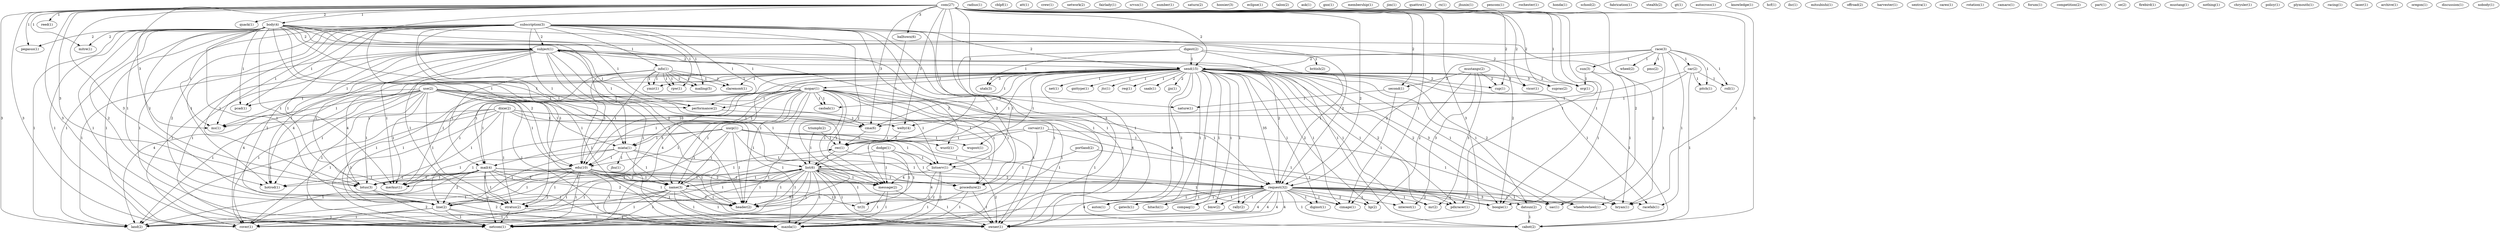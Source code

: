 digraph G {
  com [ label="com(27)" ];
  balltown [ label="balltown(6)" ];
  second [ label="second(1)" ];
  body [ label="body(4)" ];
  mitre [ label="mitre(1)" ];
  reed [ label="reed(1)" ];
  pegasus [ label="pegasus(1)" ];
  nature [ label="nature(1)" ];
  welty [ label="welty(4)" ];
  ms [ label="ms(1)" ];
  quack [ label="quack(1)" ];
  send [ label="send(15)" ];
  cma [ label="cma(6)" ];
  cup [ label="cup(1)" ];
  vicor [ label="vicor(1)" ];
  edu [ label="edu(10)" ];
  supras [ label="supras(2)" ];
  org [ label="org(1)" ];
  lotus [ label="lotus(3)" ];
  request [ label="request(32)" ];
  stratus [ label="stratus(2)" ];
  rover [ label="rover(1)" ];
  land [ label="land(2)" ];
  rec [ label="rec(1)" ];
  boogie [ label="boogie(1)" ];
  sac [ label="sac(1)" ];
  cimage [ label="cimage(1)" ];
  cabot [ label="cabot(2)" ];
  bryan [ label="bryan(1)" ];
  netcom [ label="netcom(1)" ];
  pdxracer [ label="pdxracer(1)" ];
  owner [ label="owner(1)" ];
  mazda [ label="mazda(1)" ];
  radius [ label="radius(1)" ];
  cblpf [ label="cblpf(1)" ];
  att [ label="att(1)" ];
  crew [ label="crew(1)" ];
  network [ label="network(2)" ];
  fairlady [ label="fairlady(1)" ];
  srvsn [ label="srvsn(1)" ];
  mustangs [ label="mustangs(2)" ];
  interest [ label="interest(1)" ];
  mr [ label="mr(2)" ];
  hp [ label="hp(2)" ];
  number [ label="number(1)" ];
  saturn [ label="saturn(2)" ];
  info [ label="info(1)" ];
  mailing [ label="mailing(5)" ];
  claremont [ label="claremont(1)" ];
  ymir [ label="ymir(1)" ];
  mail [ label="mail(4)" ];
  rpw [ label="rpw(1)" ];
  dixie [ label="dixie(2)" ];
  hoosier [ label="hoosier(3)" ];
  eclipse [ label="eclipse(1)" ];
  pcad [ label="pcad(1)" ];
  subject [ label="subject(1)" ];
  performance [ label="performance(2)" ];
  miata [ label="miata(1)" ];
  merkur [ label="merkur(1)" ];
  hotrod [ label="hotrod(1)" ];
  name [ label="name(3)" ];
  line [ label="line(2)" ];
  header [ label="header(2)" ];
  talon [ label="talon(2)" ];
  ask [ label="ask(1)" ];
  race [ label="race(3)" ];
  pms [ label="pms(2)" ];
  wheel [ label="wheel(2)" ];
  car [ label="car(2)" ];
  sun [ label="sun(3)" ];
  roll [ label="roll(1)" ];
  pitch [ label="pitch(1)" ];
  wheeltowheel [ label="wheeltowheel(1)" ];
  racefab [ label="racefab(1)" ];
  gnx [ label="gnx(1)" ];
  membership [ label="membership(1)" ];
  jim [ label="jim(1)" ];
  use [ label="use(2)" ];
  list [ label="list(1)" ];
  list [ label="list(6)" ];
  subscription [ label="subscription(3)" ];
  info [ label="info(1)" ];
  procedure [ label="procedure(2)" ];
  message [ label="message(2)" ];
  quattro [ label="quattro(1)" ];
  rx [ label="rx(1)" ];
  jhunix [ label="jhunix(1)" ];
  pencom [ label="pencom(1)" ];
  rochester [ label="rochester(1)" ];
  honda [ label="honda(1)" ];
  mopar [ label="mopar(1)" ];
  casbah [ label="casbah(1)" ];
  listserv [ label="listserv(1)" ];
  school [ label="school(2)" ];
  fabrication [ label="fabrication(1)" ];
  stealth [ label="stealth(2)" ];
  gt [ label="gt(1)" ];
  autocross [ label="autocross(1)" ];
  digest [ label="digest(2)" ];
  british [ label="british(2)" ];
  utah [ label="utah(3)" ];
  knowledge [ label="knowledge(1)" ];
  hcf [ label="hcf(1)" ];
  ihc [ label="ihc(1)" ];
  uucp [ label="uucp(1)" ];
  wustl [ label="wustl(1)" ];
  wupost [ label="wupost(1)" ];
  mitsubishi [ label="mitsubishi(1)" ];
  offroad [ label="offroad(2)" ];
  net [ label="net(1)" ];
  gnttype [ label="gnttype(1)" ];
  mopar [ label="mopar(1)" ];
  jtc [ label="jtc(1)" ];
  compaq [ label="compaq(1)" ];
  bmw [ label="bmw(2)" ];
  req [ label="req(1)" ];
  rally [ label="rally(2)" ];
  diginst [ label="diginst(1)" ];
  saab [ label="saab(1)" ];
  datsun [ label="datsun(2)" ];
  jjn [ label="jjn(1)" ];
  gatech [ label="gatech(1)" ];
  autox [ label="autox(1)" ];
  hitachi [ label="hitachi(1)" ];
  harvester [ label="harvester(1)" ];
  jhu [ label="jhu(1)" ];
  sentra [ label="sentra(1)" ];
  cares [ label="cares(1)" ];
  rotation [ label="rotation(1)" ];
  camaro [ label="camaro(1)" ];
  forum [ label="forum(1)" ];
  competition [ label="competition(2)" ];
  part [ label="part(1)" ];
  se [ label="se(2)" ];
  firebird [ label="firebird(1)" ];
  mustang [ label="mustang(1)" ];
  nothing [ label="nothing(1)" ];
  chrysler [ label="chrysler(1)" ];
  tr [ label="tr(3)" ];
  dodge [ label="dodge(1)" ];
  policy [ label="policy(1)" ];
  plymouth [ label="plymouth(1)" ];
  racing [ label="racing(1)" ];
  triumph [ label="triumph(2)" ];
  corvair [ label="corvair(1)" ];
  laser [ label="laser(1)" ];
  archive [ label="archive(1)" ];
  oregon [ label="oregon(1)" ];
  discussion [ label="discussion(1)" ];
  portland [ label="portland(2)" ];
  nobody [ label="nobody(1)" ];
  com -> balltown [ label="3" ];
  com -> second [ label="2" ];
  com -> body [ label="1" ];
  com -> mitre [ label="1" ];
  com -> reed [ label="1" ];
  com -> pegasus [ label="1" ];
  com -> nature [ label="1" ];
  com -> welty [ label="3" ];
  com -> ms [ label="3" ];
  com -> quack [ label="2" ];
  com -> send [ label="2" ];
  com -> cma [ label="3" ];
  com -> cup [ label="2" ];
  com -> vicor [ label="2" ];
  com -> edu [ label="1" ];
  com -> supras [ label="2" ];
  com -> org [ label="1" ];
  com -> lotus [ label="3" ];
  com -> request [ label="2" ];
  com -> stratus [ label="3" ];
  com -> rover [ label="3" ];
  com -> land [ label="3" ];
  com -> rec [ label="1" ];
  com -> boogie [ label="1" ];
  com -> sac [ label="2" ];
  com -> cimage [ label="1" ];
  com -> cabot [ label="3" ];
  com -> bryan [ label="1" ];
  com -> netcom [ label="3" ];
  com -> pdxracer [ label="1" ];
  com -> owner [ label="3" ];
  com -> mazda [ label="3" ];
  balltown -> rec [ label="1" ];
  mustangs -> second [ label="3" ];
  mustangs -> cup [ label="2" ];
  mustangs -> interest [ label="3" ];
  mustangs -> mr [ label="3" ];
  mustangs -> hp [ label="2" ];
  info -> mailing [ label="1" ];
  info -> claremont [ label="1" ];
  info -> ymir [ label="1" ];
  info -> mail [ label="1" ];
  info -> edu [ label="1" ];
  info -> rpw [ label="1" ];
  second -> nature [ label="1" ];
  second -> cimage [ label="1" ];
  dixie -> welty [ label="1" ];
  dixie -> ms [ label="1" ];
  dixie -> cma [ label="1" ];
  dixie -> lotus [ label="1" ];
  dixie -> stratus [ label="1" ];
  dixie -> rover [ label="1" ];
  dixie -> land [ label="1" ];
  dixie -> cabot [ label="1" ];
  dixie -> netcom [ label="1" ];
  dixie -> owner [ label="1" ];
  dixie -> mazda [ label="1" ];
  body -> mitre [ label="2" ];
  body -> pcad [ label="1" ];
  body -> pegasus [ label="2" ];
  body -> subject [ label="2" ];
  body -> ms [ label="1" ];
  body -> performance [ label="1" ];
  body -> miata [ label="1" ];
  body -> merkur [ label="1" ];
  body -> org [ label="2" ];
  body -> hotrod [ label="1" ];
  body -> lotus [ label="1" ];
  body -> stratus [ label="1" ];
  body -> name [ label="2" ];
  body -> line [ label="2" ];
  body -> rover [ label="1" ];
  body -> land [ label="1" ];
  body -> boogie [ label="2" ];
  body -> bryan [ label="2" ];
  body -> netcom [ label="1" ];
  body -> owner [ label="1" ];
  body -> mazda [ label="1" ];
  body -> header [ label="2" ];
  race -> pms [ label="1" ];
  race -> wheel [ label="1" ];
  race -> car [ label="1" ];
  race -> sun [ label="1" ];
  race -> send [ label="2" ];
  race -> roll [ label="1" ];
  race -> request [ label="2" ];
  race -> pitch [ label="1" ];
  race -> wheeltowheel [ label="1" ];
  race -> racefab [ label="1" ];
  use -> pcad [ label="1" ];
  use -> ms [ label="1" ];
  use -> performance [ label="1" ];
  use -> miata [ label="1" ];
  use -> merkur [ label="1" ];
  use -> edu [ label="1" ];
  use -> hotrod [ label="1" ];
  use -> list [ label="1" ];
  use -> lotus [ label="1" ];
  use -> stratus [ label="1" ];
  use -> rover [ label="1" ];
  use -> land [ label="1" ];
  use -> netcom [ label="1" ];
  use -> list [ label="1" ];
  use -> owner [ label="1" ];
  use -> mazda [ label="1" ];
  subscription -> pcad [ label="1" ];
  subscription -> subject [ label="2" ];
  subscription -> ms [ label="1" ];
  subscription -> performance [ label="1" ];
  subscription -> info [ label="1" ];
  subscription -> mailing [ label="1" ];
  subscription -> send [ label="2" ];
  subscription -> miata [ label="1" ];
  subscription -> merkur [ label="1" ];
  subscription -> edu [ label="1" ];
  subscription -> hotrod [ label="1" ];
  subscription -> rpw [ label="1" ];
  subscription -> lotus [ label="1" ];
  subscription -> request [ label="2" ];
  subscription -> stratus [ label="1" ];
  subscription -> line [ label="2" ];
  subscription -> rover [ label="1" ];
  subscription -> land [ label="1" ];
  subscription -> procedure [ label="2" ];
  subscription -> message [ label="2" ];
  subscription -> netcom [ label="1" ];
  subscription -> owner [ label="1" ];
  subscription -> mazda [ label="1" ];
  subscription -> header [ label="2" ];
  car -> welty [ label="1" ];
  car -> cma [ label="1" ];
  car -> roll [ label="1" ];
  car -> pitch [ label="1" ];
  car -> cabot [ label="1" ];
  sun -> org [ label="1" ];
  sun -> boogie [ label="1" ];
  sun -> bryan [ label="1" ];
  mopar -> subject [ label="1" ];
  mopar -> performance [ label="1" ];
  mopar -> miata [ label="1" ];
  mopar -> mail [ label="1" ];
  mopar -> merkur [ label="1" ];
  mopar -> edu [ label="1" ];
  mopar -> casbah [ label="1" ];
  mopar -> request [ label="1" ];
  mopar -> name [ label="1" ];
  mopar -> line [ label="1" ];
  mopar -> procedure [ label="1" ];
  mopar -> listserv [ label="1" ];
  mopar -> message [ label="1" ];
  mopar -> header [ label="1" ];
  welty -> rec [ label="2" ];
  subject -> ms [ label="1" ];
  subject -> performance [ label="1" ];
  subject -> send [ label="2" ];
  subject -> cma [ label="1" ];
  subject -> merkur [ label="1" ];
  subject -> hotrod [ label="1" ];
  subject -> lotus [ label="1" ];
  subject -> request [ label="2" ];
  subject -> stratus [ label="1" ];
  subject -> line [ label="2" ];
  subject -> rover [ label="1" ];
  subject -> land [ label="1" ];
  subject -> rec [ label="1" ];
  subject -> cabot [ label="1" ];
  subject -> netcom [ label="1" ];
  subject -> owner [ label="1" ];
  subject -> mazda [ label="1" ];
  subject -> header [ label="2" ];
  performance -> cma [ label="1" ];
  info -> mailing [ label="1" ];
  info -> claremont [ label="1" ];
  info -> ymir [ label="1" ];
  info -> mail [ label="1" ];
  info -> edu [ label="1" ];
  info -> rpw [ label="1" ];
  digest -> british [ label="1" ];
  digest -> send [ label="1" ];
  digest -> utah [ label="1" ];
  digest -> request [ label="1" ];
  digest -> listserv [ label="1" ];
  uucp -> miata [ label="1" ];
  uucp -> mail [ label="1" ];
  uucp -> merkur [ label="1" ];
  uucp -> edu [ label="1" ];
  uucp -> wustl [ label="1" ];
  uucp -> request [ label="1" ];
  uucp -> wupost [ label="1" ];
  uucp -> name [ label="1" ];
  uucp -> line [ label="1" ];
  uucp -> procedure [ label="1" ];
  uucp -> listserv [ label="1" ];
  uucp -> message [ label="1" ];
  uucp -> header [ label="1" ];
  send -> claremont [ label="1" ];
  send -> ymir [ label="1" ];
  send -> cma [ label="5" ];
  send -> net [ label="1" ];
  send -> merkur [ label="1" ];
  send -> gnttype [ label="1" ];
  send -> cup [ label="2" ];
  send -> vicor [ label="3" ];
  send -> edu [ label="10" ];
  send -> supras [ label="3" ];
  send -> wustl [ label="1" ];
  send -> org [ label="2" ];
  send -> mopar [ label="1" ];
  send -> jtc [ label="1" ];
  send -> hotrod [ label="4" ];
  send -> utah [ label="3" ];
  send -> casbah [ label="1" ];
  send -> lotus [ label="4" ];
  send -> request [ label="35" ];
  send -> wupost [ label="1" ];
  send -> stratus [ label="5" ];
  send -> compaq [ label="1" ];
  send -> bmw [ label="1" ];
  send -> req [ label="1" ];
  send -> rally [ label="1" ];
  send -> rover [ label="4" ];
  send -> land [ label="4" ];
  send -> interest [ label="1" ];
  send -> diginst [ label="1" ];
  send -> saab [ label="2" ];
  send -> datsun [ label="1" ];
  send -> boogie [ label="2" ];
  send -> sac [ label="3" ];
  send -> mr [ label="1" ];
  send -> jjn [ label="2" ];
  send -> wheeltowheel [ label="1" ];
  send -> hp [ label="2" ];
  send -> cimage [ label="1" ];
  send -> gatech [ label="1" ];
  send -> cabot [ label="1" ];
  send -> bryan [ label="2" ];
  send -> netcom [ label="4" ];
  send -> autox [ label="1" ];
  send -> pdxracer [ label="2" ];
  send -> racefab [ label="1" ];
  send -> owner [ label="4" ];
  send -> hitachi [ label="1" ];
  send -> mazda [ label="4" ];
  miata -> jhu [ label="1" ];
  miata -> merkur [ label="1" ];
  miata -> edu [ label="1" ];
  miata -> request [ label="1" ];
  miata -> name [ label="1" ];
  miata -> line [ label="1" ];
  miata -> header [ label="1" ];
  mail -> merkur [ label="1" ];
  mail -> hotrod [ label="1" ];
  mail -> lotus [ label="1" ];
  mail -> request [ label="2" ];
  mail -> stratus [ label="1" ];
  mail -> name [ label="2" ];
  mail -> line [ label="2" ];
  mail -> rover [ label="1" ];
  mail -> land [ label="1" ];
  mail -> message [ label="2" ];
  mail -> netcom [ label="1" ];
  mail -> owner [ label="1" ];
  mail -> mazda [ label="1" ];
  mail -> header [ label="2" ];
  cma -> rec [ label="1" ];
  edu -> hotrod [ label="1" ];
  edu -> lotus [ label="1" ];
  edu -> request [ label="1" ];
  edu -> stratus [ label="1" ];
  edu -> name [ label="1" ];
  edu -> line [ label="1" ];
  edu -> rover [ label="1" ];
  edu -> land [ label="1" ];
  edu -> message [ label="1" ];
  edu -> netcom [ label="1" ];
  edu -> owner [ label="1" ];
  edu -> mazda [ label="1" ];
  edu -> header [ label="1" ];
  mopar -> casbah [ label="1" ];
  mopar -> request [ label="1" ];
  mopar -> name [ label="1" ];
  mopar -> line [ label="1" ];
  mopar -> procedure [ label="1" ];
  mopar -> listserv [ label="1" ];
  mopar -> message [ label="1" ];
  mopar -> header [ label="1" ];
  list -> lotus [ label="1" ];
  list -> request [ label="2" ];
  list -> stratus [ label="1" ];
  list -> name [ label="1" ];
  list -> line [ label="1" ];
  list -> rover [ label="1" ];
  list -> land [ label="1" ];
  list -> procedure [ label="1" ];
  list -> cimage [ label="1" ];
  list -> message [ label="1" ];
  list -> netcom [ label="1" ];
  list -> owner [ label="1" ];
  list -> mazda [ label="1" ];
  list -> header [ label="1" ];
  lotus -> netcom [ label="2" ];
  lotus -> mazda [ label="2" ];
  request -> stratus [ label="5" ];
  request -> compaq [ label="1" ];
  request -> bmw [ label="1" ];
  request -> rally [ label="1" ];
  request -> rover [ label="4" ];
  request -> land [ label="4" ];
  request -> interest [ label="1" ];
  request -> diginst [ label="1" ];
  request -> datsun [ label="1" ];
  request -> boogie [ label="1" ];
  request -> sac [ label="3" ];
  request -> mr [ label="1" ];
  request -> wheeltowheel [ label="1" ];
  request -> hp [ label="2" ];
  request -> cimage [ label="1" ];
  request -> gatech [ label="1" ];
  request -> cabot [ label="1" ];
  request -> bryan [ label="1" ];
  request -> netcom [ label="4" ];
  request -> autox [ label="1" ];
  request -> pdxracer [ label="2" ];
  request -> racefab [ label="1" ];
  request -> owner [ label="4" ];
  request -> hitachi [ label="1" ];
  request -> mazda [ label="4" ];
  stratus -> netcom [ label="1" ];
  stratus -> mazda [ label="1" ];
  name -> line [ label="2" ];
  name -> rover [ label="1" ];
  name -> land [ label="1" ];
  name -> rec [ label="1" ];
  name -> tr [ label="1" ];
  name -> netcom [ label="1" ];
  name -> list [ label="1" ];
  name -> owner [ label="1" ];
  name -> mazda [ label="1" ];
  name -> header [ label="2" ];
  dodge -> line [ label="1" ];
  dodge -> procedure [ label="1" ];
  dodge -> listserv [ label="1" ];
  dodge -> message [ label="1" ];
  dodge -> header [ label="1" ];
  line -> rover [ label="1" ];
  line -> land [ label="1" ];
  line -> netcom [ label="1" ];
  line -> owner [ label="1" ];
  line -> mazda [ label="1" ];
  procedure -> netcom [ label="1" ];
  procedure -> owner [ label="1" ];
  procedure -> mazda [ label="1" ];
  triumph -> rec [ label="1" ];
  triumph -> list [ label="1" ];
  corvair -> rec [ label="1" ];
  corvair -> boogie [ label="1" ];
  corvair -> tr [ label="1" ];
  corvair -> bryan [ label="1" ];
  corvair -> list [ label="1" ];
  rec -> tr [ label="1" ];
  rec -> list [ label="1" ];
  listserv -> message [ label="4" ];
  listserv -> netcom [ label="2" ];
  listserv -> owner [ label="2" ];
  listserv -> mazda [ label="2" ];
  listserv -> header [ label="4" ];
  datsun -> cabot [ label="1" ];
  tr -> list [ label="1" ];
  portland -> list [ label="1" ];
  portland -> pdxracer [ label="1" ];
  message -> netcom [ label="1" ];
  message -> owner [ label="1" ];
  message -> mazda [ label="1" ];
  list -> owner [ label="1" ];
  list -> mazda [ label="1" ];
  list -> header [ label="1" ];
}
